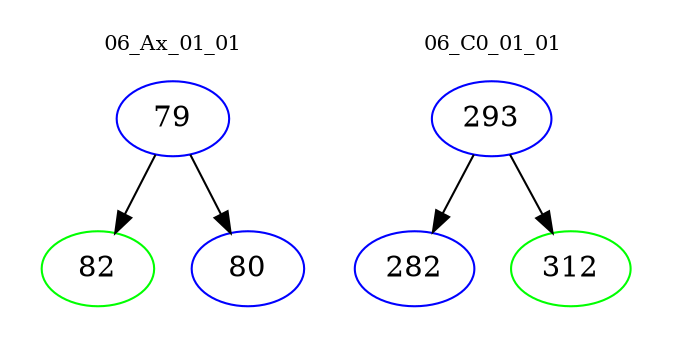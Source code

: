 digraph{
subgraph cluster_0 {
color = white
label = "06_Ax_01_01";
fontsize=10;
T0_79 [label="79", color="blue"]
T0_79 -> T0_82 [color="black"]
T0_82 [label="82", color="green"]
T0_79 -> T0_80 [color="black"]
T0_80 [label="80", color="blue"]
}
subgraph cluster_1 {
color = white
label = "06_C0_01_01";
fontsize=10;
T1_293 [label="293", color="blue"]
T1_293 -> T1_282 [color="black"]
T1_282 [label="282", color="blue"]
T1_293 -> T1_312 [color="black"]
T1_312 [label="312", color="green"]
}
}
